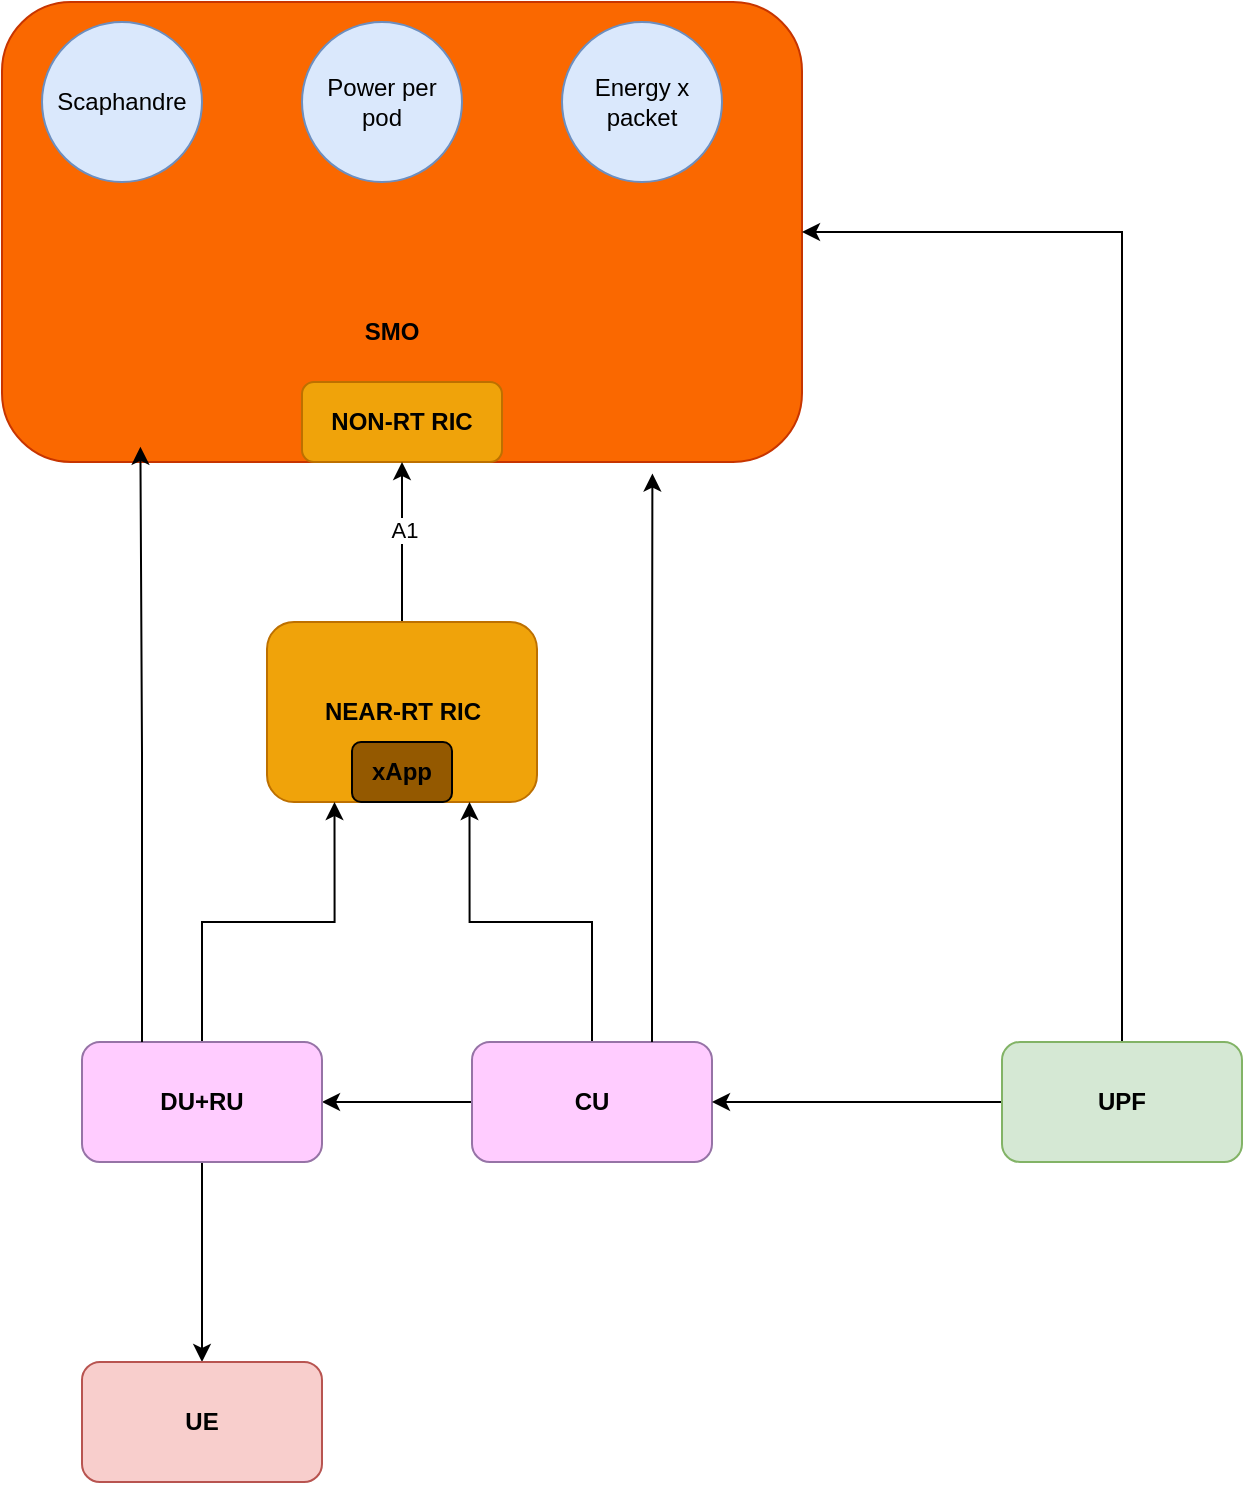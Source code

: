 <mxfile version="25.0.1">
  <diagram name="Page-1" id="PGIjsGxQ5W5Vop7BRV9V">
    <mxGraphModel dx="2074" dy="1182" grid="1" gridSize="10" guides="1" tooltips="1" connect="1" arrows="1" fold="1" page="1" pageScale="1" pageWidth="850" pageHeight="1100" math="0" shadow="0">
      <root>
        <mxCell id="0" />
        <mxCell id="1" parent="0" />
        <mxCell id="dATPyEmTPan65-h2QjHH-1" value="" style="rounded=1;whiteSpace=wrap;html=1;fillColor=#fa6800;strokeColor=#C73500;fontColor=#000000;" vertex="1" parent="1">
          <mxGeometry x="190" y="110" width="400" height="230" as="geometry" />
        </mxCell>
        <mxCell id="dATPyEmTPan65-h2QjHH-2" value="&lt;b&gt;NON-RT RIC&lt;/b&gt;" style="rounded=1;whiteSpace=wrap;html=1;fillColor=#f0a30a;fontColor=#000000;strokeColor=#BD7000;" vertex="1" parent="1">
          <mxGeometry x="340" y="300" width="100" height="40" as="geometry" />
        </mxCell>
        <mxCell id="dATPyEmTPan65-h2QjHH-5" style="edgeStyle=orthogonalEdgeStyle;rounded=0;orthogonalLoop=1;jettySize=auto;html=1;exitX=0.5;exitY=0;exitDx=0;exitDy=0;entryX=0.5;entryY=1;entryDx=0;entryDy=0;" edge="1" parent="1" source="dATPyEmTPan65-h2QjHH-3" target="dATPyEmTPan65-h2QjHH-2">
          <mxGeometry relative="1" as="geometry" />
        </mxCell>
        <mxCell id="dATPyEmTPan65-h2QjHH-6" value="A1" style="edgeLabel;html=1;align=center;verticalAlign=middle;resizable=0;points=[];" vertex="1" connectable="0" parent="dATPyEmTPan65-h2QjHH-5">
          <mxGeometry x="0.15" y="-1" relative="1" as="geometry">
            <mxPoint as="offset" />
          </mxGeometry>
        </mxCell>
        <mxCell id="dATPyEmTPan65-h2QjHH-3" value="&lt;b&gt;NEAR-RT RIC&lt;/b&gt;" style="rounded=1;whiteSpace=wrap;html=1;fillColor=#f0a30a;fontColor=#000000;strokeColor=#BD7000;" vertex="1" parent="1">
          <mxGeometry x="322.5" y="420" width="135" height="90" as="geometry" />
        </mxCell>
        <mxCell id="dATPyEmTPan65-h2QjHH-4" value="&lt;b&gt;xApp&lt;/b&gt;" style="rounded=1;whiteSpace=wrap;html=1;rotation=0;fillColor=#945900;" vertex="1" parent="1">
          <mxGeometry x="365" y="480" width="50" height="30" as="geometry" />
        </mxCell>
        <mxCell id="dATPyEmTPan65-h2QjHH-10" style="edgeStyle=orthogonalEdgeStyle;rounded=0;orthogonalLoop=1;jettySize=auto;html=1;exitX=0.5;exitY=0;exitDx=0;exitDy=0;entryX=0.75;entryY=1;entryDx=0;entryDy=0;" edge="1" parent="1" source="dATPyEmTPan65-h2QjHH-7" target="dATPyEmTPan65-h2QjHH-3">
          <mxGeometry relative="1" as="geometry" />
        </mxCell>
        <mxCell id="dATPyEmTPan65-h2QjHH-22" style="edgeStyle=orthogonalEdgeStyle;rounded=0;orthogonalLoop=1;jettySize=auto;html=1;exitX=0;exitY=0.5;exitDx=0;exitDy=0;entryX=1;entryY=0.5;entryDx=0;entryDy=0;" edge="1" parent="1" source="dATPyEmTPan65-h2QjHH-7" target="dATPyEmTPan65-h2QjHH-8">
          <mxGeometry relative="1" as="geometry" />
        </mxCell>
        <mxCell id="dATPyEmTPan65-h2QjHH-7" value="&lt;b&gt;CU&lt;/b&gt;" style="rounded=1;whiteSpace=wrap;html=1;fillColor=#FFCCFF;strokeColor=#9673a6;" vertex="1" parent="1">
          <mxGeometry x="425" y="630" width="120" height="60" as="geometry" />
        </mxCell>
        <mxCell id="dATPyEmTPan65-h2QjHH-11" style="edgeStyle=orthogonalEdgeStyle;rounded=0;orthogonalLoop=1;jettySize=auto;html=1;exitX=0.5;exitY=0;exitDx=0;exitDy=0;entryX=0.25;entryY=1;entryDx=0;entryDy=0;" edge="1" parent="1" source="dATPyEmTPan65-h2QjHH-8" target="dATPyEmTPan65-h2QjHH-3">
          <mxGeometry relative="1" as="geometry" />
        </mxCell>
        <mxCell id="dATPyEmTPan65-h2QjHH-23" style="edgeStyle=orthogonalEdgeStyle;rounded=0;orthogonalLoop=1;jettySize=auto;html=1;entryX=0.5;entryY=0;entryDx=0;entryDy=0;" edge="1" parent="1" source="dATPyEmTPan65-h2QjHH-8" target="dATPyEmTPan65-h2QjHH-19">
          <mxGeometry relative="1" as="geometry" />
        </mxCell>
        <mxCell id="dATPyEmTPan65-h2QjHH-8" value="&lt;b&gt;DU+RU&lt;/b&gt;" style="rounded=1;whiteSpace=wrap;html=1;fillColor=#FFCCFF;strokeColor=#9673a6;" vertex="1" parent="1">
          <mxGeometry x="230" y="630" width="120" height="60" as="geometry" />
        </mxCell>
        <mxCell id="dATPyEmTPan65-h2QjHH-14" style="edgeStyle=orthogonalEdgeStyle;rounded=0;orthogonalLoop=1;jettySize=auto;html=1;exitX=0.5;exitY=0;exitDx=0;exitDy=0;entryX=1;entryY=0.5;entryDx=0;entryDy=0;" edge="1" parent="1" source="dATPyEmTPan65-h2QjHH-9" target="dATPyEmTPan65-h2QjHH-1">
          <mxGeometry relative="1" as="geometry" />
        </mxCell>
        <mxCell id="dATPyEmTPan65-h2QjHH-21" style="edgeStyle=orthogonalEdgeStyle;rounded=0;orthogonalLoop=1;jettySize=auto;html=1;exitX=0;exitY=0.5;exitDx=0;exitDy=0;entryX=1;entryY=0.5;entryDx=0;entryDy=0;" edge="1" parent="1" source="dATPyEmTPan65-h2QjHH-9" target="dATPyEmTPan65-h2QjHH-7">
          <mxGeometry relative="1" as="geometry" />
        </mxCell>
        <mxCell id="dATPyEmTPan65-h2QjHH-9" value="&lt;b&gt;UPF&lt;/b&gt;" style="rounded=1;whiteSpace=wrap;html=1;fillColor=#d5e8d4;strokeColor=#82b366;" vertex="1" parent="1">
          <mxGeometry x="690" y="630" width="120" height="60" as="geometry" />
        </mxCell>
        <mxCell id="dATPyEmTPan65-h2QjHH-12" style="edgeStyle=orthogonalEdgeStyle;rounded=0;orthogonalLoop=1;jettySize=auto;html=1;exitX=0.25;exitY=0;exitDx=0;exitDy=0;entryX=0.173;entryY=0.967;entryDx=0;entryDy=0;entryPerimeter=0;" edge="1" parent="1" source="dATPyEmTPan65-h2QjHH-8" target="dATPyEmTPan65-h2QjHH-1">
          <mxGeometry relative="1" as="geometry" />
        </mxCell>
        <mxCell id="dATPyEmTPan65-h2QjHH-13" style="edgeStyle=orthogonalEdgeStyle;rounded=0;orthogonalLoop=1;jettySize=auto;html=1;exitX=0.75;exitY=0;exitDx=0;exitDy=0;entryX=0.813;entryY=1.025;entryDx=0;entryDy=0;entryPerimeter=0;" edge="1" parent="1" source="dATPyEmTPan65-h2QjHH-7" target="dATPyEmTPan65-h2QjHH-1">
          <mxGeometry relative="1" as="geometry" />
        </mxCell>
        <mxCell id="dATPyEmTPan65-h2QjHH-15" value="Scaphandre" style="ellipse;whiteSpace=wrap;html=1;aspect=fixed;fillColor=#dae8fc;strokeColor=#6c8ebf;" vertex="1" parent="1">
          <mxGeometry x="210" y="120" width="80" height="80" as="geometry" />
        </mxCell>
        <mxCell id="dATPyEmTPan65-h2QjHH-16" value="Power per pod" style="ellipse;whiteSpace=wrap;html=1;aspect=fixed;fillColor=#dae8fc;strokeColor=#6c8ebf;" vertex="1" parent="1">
          <mxGeometry x="340" y="120" width="80" height="80" as="geometry" />
        </mxCell>
        <mxCell id="dATPyEmTPan65-h2QjHH-17" value="Energy x packet" style="ellipse;whiteSpace=wrap;html=1;aspect=fixed;fillColor=#dae8fc;strokeColor=#6c8ebf;" vertex="1" parent="1">
          <mxGeometry x="470" y="120" width="80" height="80" as="geometry" />
        </mxCell>
        <mxCell id="dATPyEmTPan65-h2QjHH-18" value="&lt;b&gt;SMO&lt;/b&gt;" style="text;html=1;align=center;verticalAlign=middle;whiteSpace=wrap;rounded=0;" vertex="1" parent="1">
          <mxGeometry x="355" y="260" width="60" height="30" as="geometry" />
        </mxCell>
        <mxCell id="dATPyEmTPan65-h2QjHH-19" value="&lt;b&gt;UE&lt;/b&gt;" style="rounded=1;whiteSpace=wrap;html=1;fillColor=#f8cecc;strokeColor=#b85450;" vertex="1" parent="1">
          <mxGeometry x="230" y="790" width="120" height="60" as="geometry" />
        </mxCell>
      </root>
    </mxGraphModel>
  </diagram>
</mxfile>
